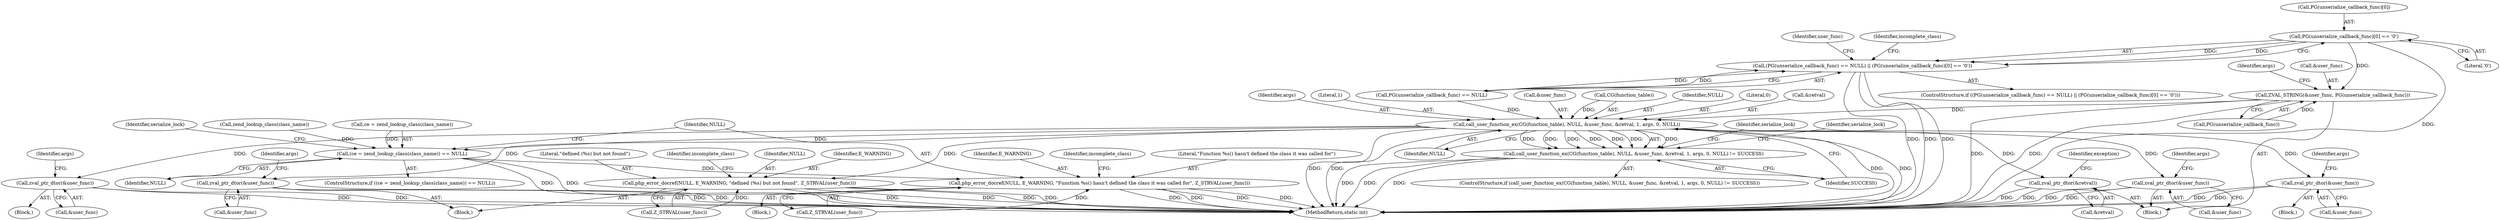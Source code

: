 digraph "0_php-src_1a23ebc1fff59bf480ca92963b36eba5c1b904c4@array" {
"1000634" [label="(Call,PG(unserialize_callback_func)[0] == '\0')"];
"1000629" [label="(Call,(PG(unserialize_callback_func) == NULL) || (PG(unserialize_callback_func)[0] == '\0'))"];
"1000648" [label="(Call,ZVAL_STRING(&user_func, PG(unserialize_callback_func)))"];
"1000664" [label="(Call,call_user_function_ex(CG(function_table), NULL, &user_func, &retval, 1, args, 0, NULL))"];
"1000663" [label="(Call,call_user_function_ex(CG(function_table), NULL, &user_func, &retval, 1, args, 0, NULL) != SUCCESS)"];
"1000687" [label="(Call,zval_ptr_dtor(&user_func))"];
"1000697" [label="(Call,php_error_docref(NULL, E_WARNING, \"defined (%s) but not found\", Z_STRVAL(user_func)))"];
"1000709" [label="(Call,zval_ptr_dtor(&user_func))"];
"1000721" [label="(Call,zval_ptr_dtor(&retval))"];
"1000730" [label="(Call,zval_ptr_dtor(&user_func))"];
"1000744" [label="(Call,(ce = zend_lookup_class(class_name)) == NULL)"];
"1000751" [label="(Call,php_error_docref(NULL, E_WARNING, \"Function %s() hasn't defined the class it was called for\", Z_STRVAL(user_func)))"];
"1000766" [label="(Call,zval_ptr_dtor(&user_func))"];
"1000749" [label="(Identifier,NULL)"];
"1002471" [label="(MethodReturn,static int)"];
"1000687" [label="(Call,zval_ptr_dtor(&user_func))"];
"1000731" [label="(Call,&user_func)"];
"1000752" [label="(Identifier,NULL)"];
"1000698" [label="(Identifier,NULL)"];
"1000743" [label="(ControlStructure,if ((ce = zend_lookup_class(class_name)) == NULL))"];
"1000650" [label="(Identifier,user_func)"];
"1000722" [label="(Call,&retval)"];
"1000758" [label="(Identifier,incomplete_class)"];
"1000665" [label="(Call,CG(function_table))"];
"1000721" [label="(Call,zval_ptr_dtor(&retval))"];
"1000697" [label="(Call,php_error_docref(NULL, E_WARNING, \"defined (%s) but not found\", Z_STRVAL(user_func)))"];
"1000767" [label="(Call,&user_func)"];
"1000751" [label="(Call,php_error_docref(NULL, E_WARNING, \"Function %s() hasn't defined the class it was called for\", Z_STRVAL(user_func)))"];
"1000730" [label="(Call,zval_ptr_dtor(&user_func))"];
"1000727" [label="(Block,)"];
"1000747" [label="(Call,zend_lookup_class(class_name))"];
"1000673" [label="(Identifier,args)"];
"1000684" [label="(Block,)"];
"1000693" [label="(Identifier,args)"];
"1000672" [label="(Literal,1)"];
"1000668" [label="(Call,&user_func)"];
"1000667" [label="(Identifier,NULL)"];
"1000680" [label="(Identifier,serialize_lock)"];
"1000745" [label="(Call,ce = zend_lookup_class(class_name))"];
"1000750" [label="(Block,)"];
"1000754" [label="(Literal,\"Function %s() hasn't defined the class it was called for\")"];
"1000699" [label="(Identifier,E_WARNING)"];
"1000662" [label="(ControlStructure,if (call_user_function_ex(CG(function_table), NULL, &user_func, &retval, 1, args, 0, NULL) != SUCCESS))"];
"1000649" [label="(Call,&user_func)"];
"1000675" [label="(Identifier,NULL)"];
"1000663" [label="(Call,call_user_function_ex(CG(function_table), NULL, &user_func, &retval, 1, args, 0, NULL) != SUCCESS)"];
"1000736" [label="(Identifier,args)"];
"1000639" [label="(Literal,'\0')"];
"1000674" [label="(Literal,0)"];
"1000772" [label="(Identifier,args)"];
"1000629" [label="(Call,(PG(unserialize_callback_func) == NULL) || (PG(unserialize_callback_func)[0] == '\0'))"];
"1000656" [label="(Identifier,args)"];
"1000670" [label="(Call,&retval)"];
"1000642" [label="(Identifier,incomplete_class)"];
"1000765" [label="(Identifier,serialize_lock)"];
"1000688" [label="(Call,&user_func)"];
"1000677" [label="(Block,)"];
"1000700" [label="(Literal,\"defined (%s) but not found\")"];
"1000581" [label="(Block,)"];
"1000635" [label="(Call,PG(unserialize_callback_func)[0])"];
"1000651" [label="(Call,PG(unserialize_callback_func))"];
"1000710" [label="(Call,&user_func)"];
"1000753" [label="(Identifier,E_WARNING)"];
"1000720" [label="(Identifier,serialize_lock)"];
"1000628" [label="(ControlStructure,if ((PG(unserialize_callback_func) == NULL) || (PG(unserialize_callback_func)[0] == '\0')))"];
"1000709" [label="(Call,zval_ptr_dtor(&user_func))"];
"1000664" [label="(Call,call_user_function_ex(CG(function_table), NULL, &user_func, &retval, 1, args, 0, NULL))"];
"1000766" [label="(Call,zval_ptr_dtor(&user_func))"];
"1000648" [label="(Call,ZVAL_STRING(&user_func, PG(unserialize_callback_func)))"];
"1000630" [label="(Call,PG(unserialize_callback_func) == NULL)"];
"1000704" [label="(Identifier,incomplete_class)"];
"1000726" [label="(Identifier,exception)"];
"1000744" [label="(Call,(ce = zend_lookup_class(class_name)) == NULL)"];
"1000701" [label="(Call,Z_STRVAL(user_func))"];
"1000755" [label="(Call,Z_STRVAL(user_func))"];
"1000634" [label="(Call,PG(unserialize_callback_func)[0] == '\0')"];
"1000715" [label="(Identifier,args)"];
"1000676" [label="(Identifier,SUCCESS)"];
"1000634" -> "1000629"  [label="AST: "];
"1000634" -> "1000639"  [label="CFG: "];
"1000635" -> "1000634"  [label="AST: "];
"1000639" -> "1000634"  [label="AST: "];
"1000629" -> "1000634"  [label="CFG: "];
"1000634" -> "1002471"  [label="DDG: "];
"1000634" -> "1000629"  [label="DDG: "];
"1000634" -> "1000629"  [label="DDG: "];
"1000634" -> "1000648"  [label="DDG: "];
"1000629" -> "1000628"  [label="AST: "];
"1000629" -> "1000630"  [label="CFG: "];
"1000630" -> "1000629"  [label="AST: "];
"1000642" -> "1000629"  [label="CFG: "];
"1000650" -> "1000629"  [label="CFG: "];
"1000629" -> "1002471"  [label="DDG: "];
"1000629" -> "1002471"  [label="DDG: "];
"1000629" -> "1002471"  [label="DDG: "];
"1000630" -> "1000629"  [label="DDG: "];
"1000630" -> "1000629"  [label="DDG: "];
"1000648" -> "1000581"  [label="AST: "];
"1000648" -> "1000651"  [label="CFG: "];
"1000649" -> "1000648"  [label="AST: "];
"1000651" -> "1000648"  [label="AST: "];
"1000656" -> "1000648"  [label="CFG: "];
"1000648" -> "1002471"  [label="DDG: "];
"1000648" -> "1002471"  [label="DDG: "];
"1000651" -> "1000648"  [label="DDG: "];
"1000648" -> "1000664"  [label="DDG: "];
"1000664" -> "1000663"  [label="AST: "];
"1000664" -> "1000675"  [label="CFG: "];
"1000665" -> "1000664"  [label="AST: "];
"1000667" -> "1000664"  [label="AST: "];
"1000668" -> "1000664"  [label="AST: "];
"1000670" -> "1000664"  [label="AST: "];
"1000672" -> "1000664"  [label="AST: "];
"1000673" -> "1000664"  [label="AST: "];
"1000674" -> "1000664"  [label="AST: "];
"1000675" -> "1000664"  [label="AST: "];
"1000676" -> "1000664"  [label="CFG: "];
"1000664" -> "1002471"  [label="DDG: "];
"1000664" -> "1002471"  [label="DDG: "];
"1000664" -> "1002471"  [label="DDG: "];
"1000664" -> "1002471"  [label="DDG: "];
"1000664" -> "1000663"  [label="DDG: "];
"1000664" -> "1000663"  [label="DDG: "];
"1000664" -> "1000663"  [label="DDG: "];
"1000664" -> "1000663"  [label="DDG: "];
"1000664" -> "1000663"  [label="DDG: "];
"1000664" -> "1000663"  [label="DDG: "];
"1000664" -> "1000663"  [label="DDG: "];
"1000665" -> "1000664"  [label="DDG: "];
"1000630" -> "1000664"  [label="DDG: "];
"1000664" -> "1000687"  [label="DDG: "];
"1000664" -> "1000697"  [label="DDG: "];
"1000664" -> "1000709"  [label="DDG: "];
"1000664" -> "1000721"  [label="DDG: "];
"1000664" -> "1000730"  [label="DDG: "];
"1000664" -> "1000744"  [label="DDG: "];
"1000664" -> "1000766"  [label="DDG: "];
"1000663" -> "1000662"  [label="AST: "];
"1000663" -> "1000676"  [label="CFG: "];
"1000676" -> "1000663"  [label="AST: "];
"1000680" -> "1000663"  [label="CFG: "];
"1000720" -> "1000663"  [label="CFG: "];
"1000663" -> "1002471"  [label="DDG: "];
"1000663" -> "1002471"  [label="DDG: "];
"1000663" -> "1002471"  [label="DDG: "];
"1000687" -> "1000684"  [label="AST: "];
"1000687" -> "1000688"  [label="CFG: "];
"1000688" -> "1000687"  [label="AST: "];
"1000693" -> "1000687"  [label="CFG: "];
"1000687" -> "1002471"  [label="DDG: "];
"1000687" -> "1002471"  [label="DDG: "];
"1000697" -> "1000677"  [label="AST: "];
"1000697" -> "1000701"  [label="CFG: "];
"1000698" -> "1000697"  [label="AST: "];
"1000699" -> "1000697"  [label="AST: "];
"1000700" -> "1000697"  [label="AST: "];
"1000701" -> "1000697"  [label="AST: "];
"1000704" -> "1000697"  [label="CFG: "];
"1000697" -> "1002471"  [label="DDG: "];
"1000697" -> "1002471"  [label="DDG: "];
"1000697" -> "1002471"  [label="DDG: "];
"1000697" -> "1002471"  [label="DDG: "];
"1000701" -> "1000697"  [label="DDG: "];
"1000709" -> "1000677"  [label="AST: "];
"1000709" -> "1000710"  [label="CFG: "];
"1000710" -> "1000709"  [label="AST: "];
"1000715" -> "1000709"  [label="CFG: "];
"1000709" -> "1002471"  [label="DDG: "];
"1000709" -> "1002471"  [label="DDG: "];
"1000721" -> "1000581"  [label="AST: "];
"1000721" -> "1000722"  [label="CFG: "];
"1000722" -> "1000721"  [label="AST: "];
"1000726" -> "1000721"  [label="CFG: "];
"1000721" -> "1002471"  [label="DDG: "];
"1000721" -> "1002471"  [label="DDG: "];
"1000730" -> "1000727"  [label="AST: "];
"1000730" -> "1000731"  [label="CFG: "];
"1000731" -> "1000730"  [label="AST: "];
"1000736" -> "1000730"  [label="CFG: "];
"1000730" -> "1002471"  [label="DDG: "];
"1000730" -> "1002471"  [label="DDG: "];
"1000744" -> "1000743"  [label="AST: "];
"1000744" -> "1000749"  [label="CFG: "];
"1000745" -> "1000744"  [label="AST: "];
"1000749" -> "1000744"  [label="AST: "];
"1000752" -> "1000744"  [label="CFG: "];
"1000765" -> "1000744"  [label="CFG: "];
"1000744" -> "1002471"  [label="DDG: "];
"1000744" -> "1002471"  [label="DDG: "];
"1000745" -> "1000744"  [label="DDG: "];
"1000747" -> "1000744"  [label="DDG: "];
"1000744" -> "1000751"  [label="DDG: "];
"1000751" -> "1000750"  [label="AST: "];
"1000751" -> "1000755"  [label="CFG: "];
"1000752" -> "1000751"  [label="AST: "];
"1000753" -> "1000751"  [label="AST: "];
"1000754" -> "1000751"  [label="AST: "];
"1000755" -> "1000751"  [label="AST: "];
"1000758" -> "1000751"  [label="CFG: "];
"1000751" -> "1002471"  [label="DDG: "];
"1000751" -> "1002471"  [label="DDG: "];
"1000751" -> "1002471"  [label="DDG: "];
"1000751" -> "1002471"  [label="DDG: "];
"1000755" -> "1000751"  [label="DDG: "];
"1000766" -> "1000581"  [label="AST: "];
"1000766" -> "1000767"  [label="CFG: "];
"1000767" -> "1000766"  [label="AST: "];
"1000772" -> "1000766"  [label="CFG: "];
"1000766" -> "1002471"  [label="DDG: "];
"1000766" -> "1002471"  [label="DDG: "];
}
